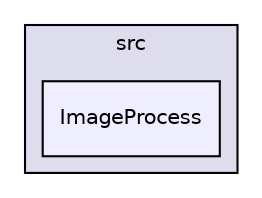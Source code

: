 digraph "src/ImageProcess" {
  compound=true
  node [ fontsize="10", fontname="Helvetica"];
  edge [ labelfontsize="10", labelfontname="Helvetica"];
  subgraph clusterdir_b410d07ab593881ab11f161da7a80e94 {
    graph [ bgcolor="#ddddee", pencolor="black", label="src" fontname="Helvetica", fontsize="10", URL="dir_b410d07ab593881ab11f161da7a80e94.html"]
  dir_f14d7b0239f6ad9ced0d5f9e12908e14 [shape=box, label="ImageProcess", style="filled", fillcolor="#eeeeff", pencolor="black", URL="dir_f14d7b0239f6ad9ced0d5f9e12908e14.html"];
  }
}
